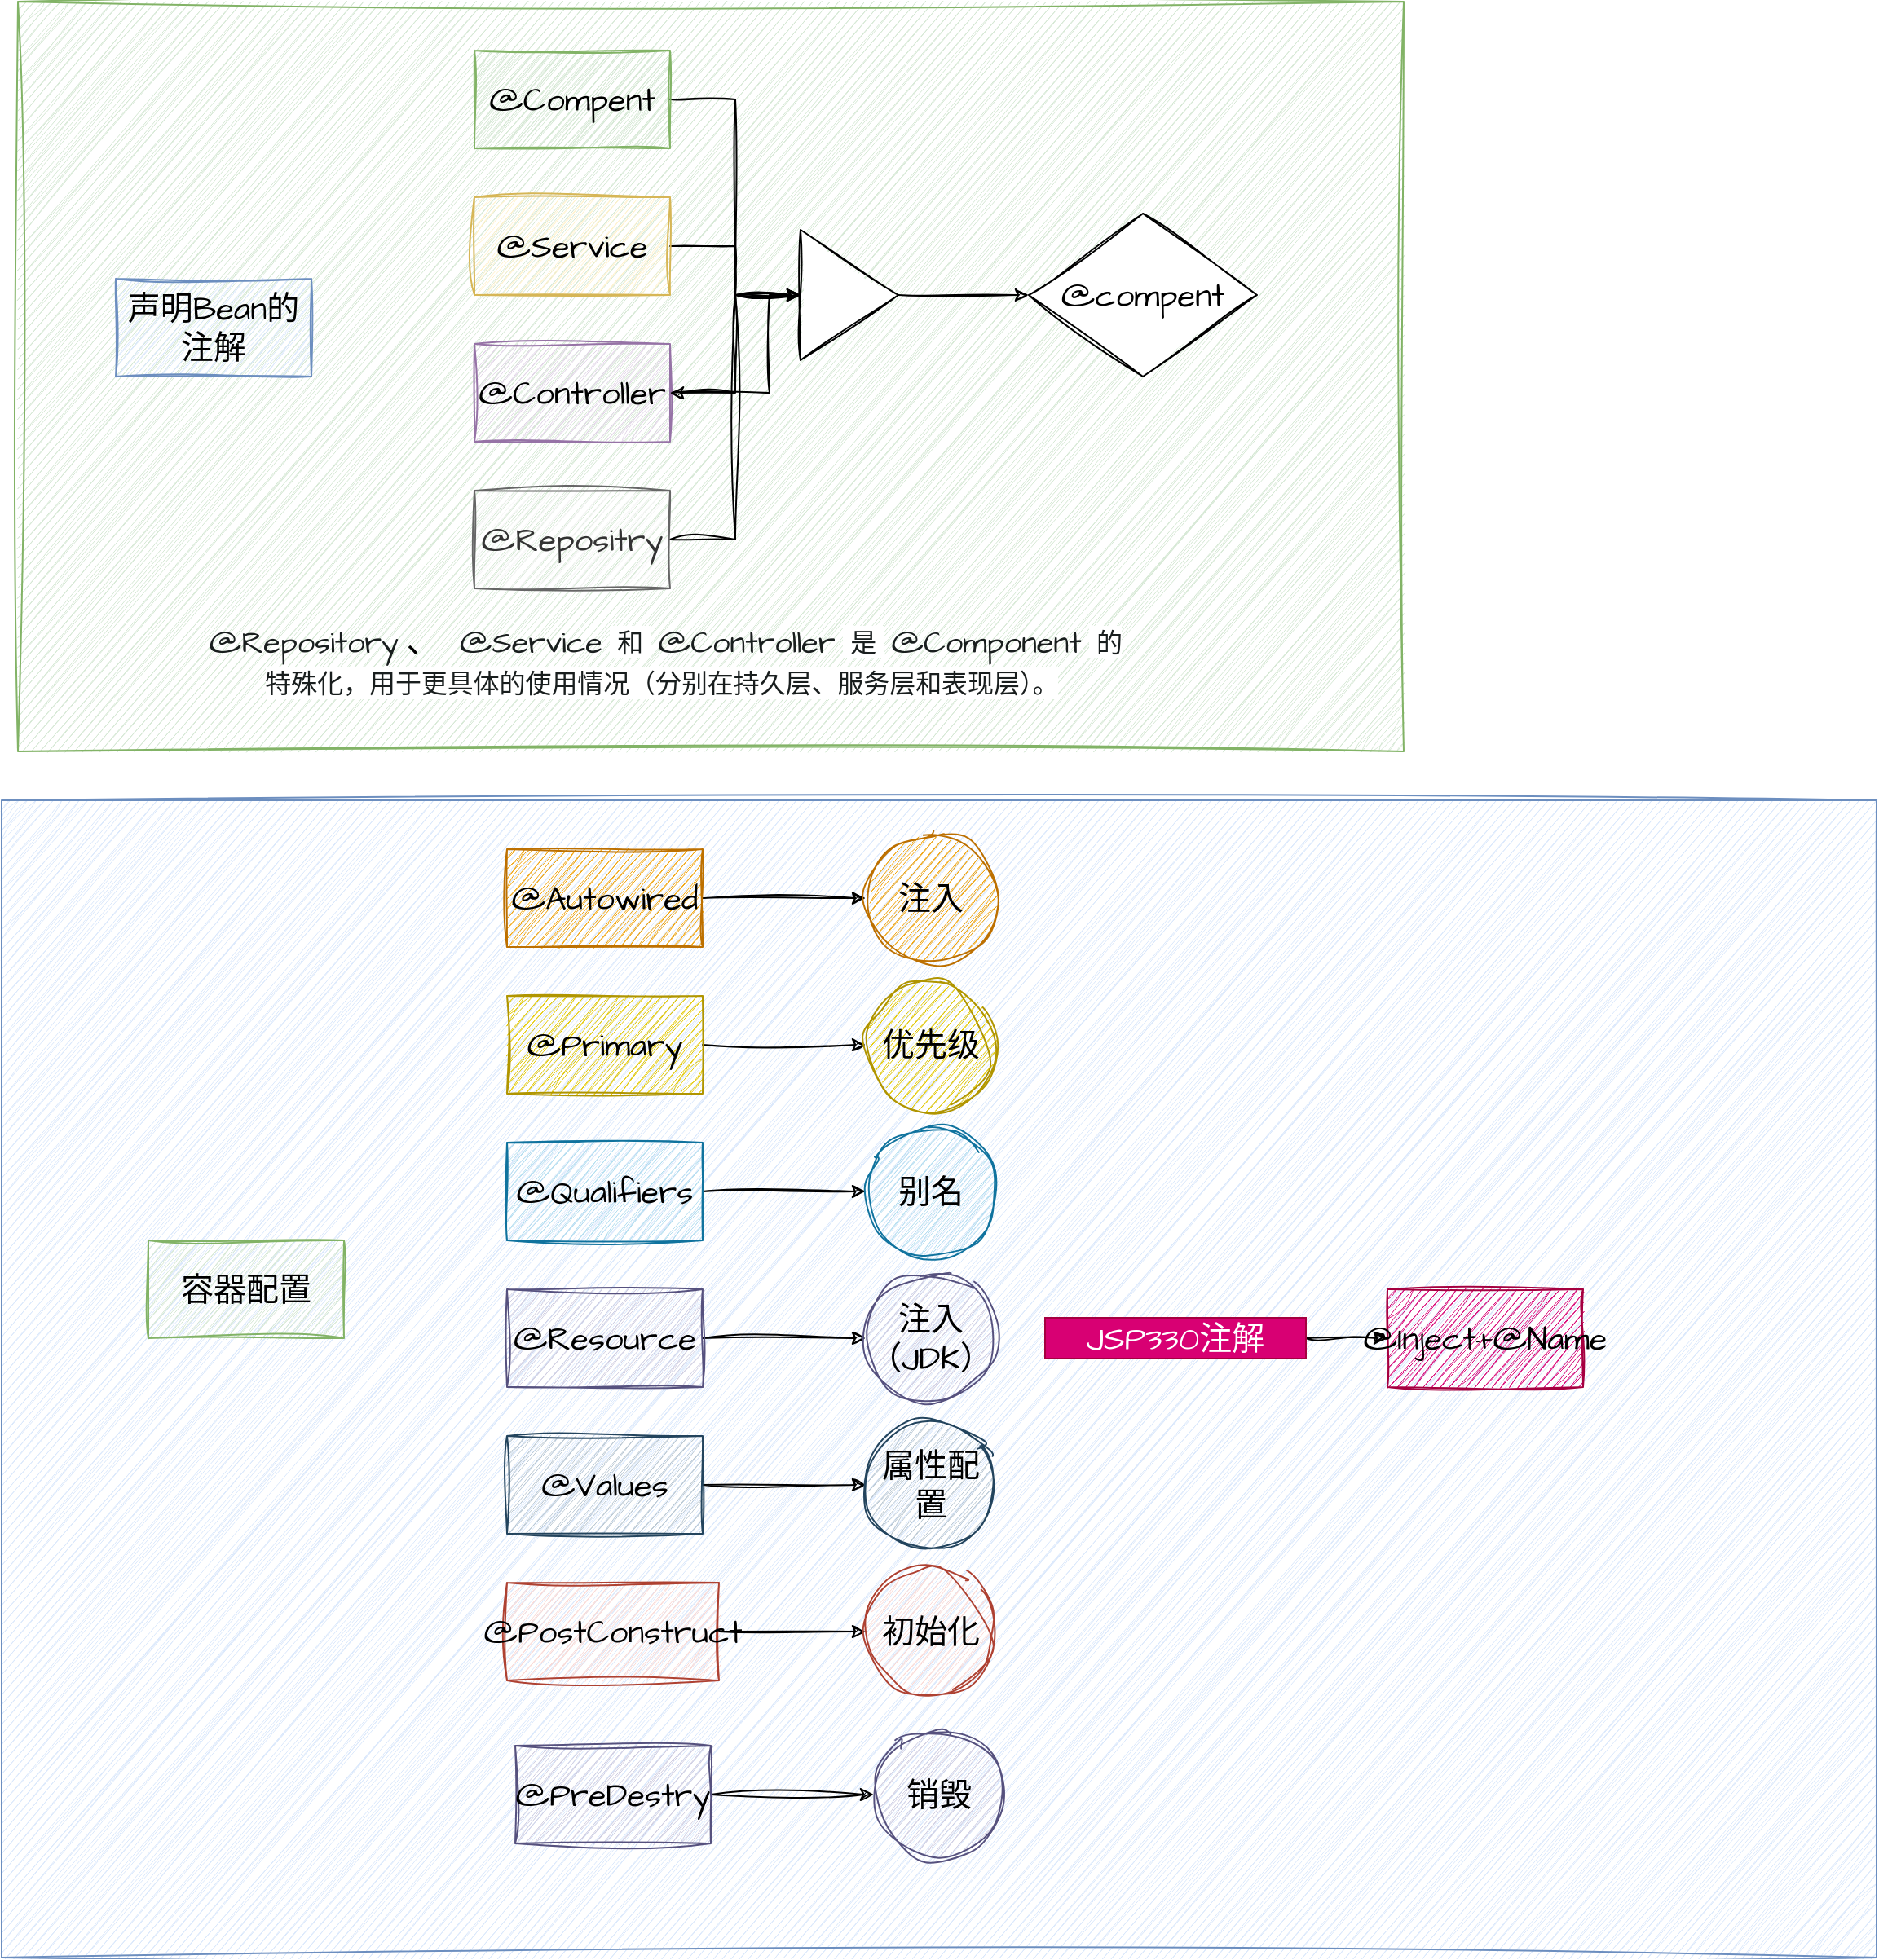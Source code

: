 <mxfile version="21.6.5" type="device">
  <diagram name="第 1 页" id="6LEPNrjMZVx6NOQOB-iE">
    <mxGraphModel dx="1863" dy="611" grid="1" gridSize="10" guides="1" tooltips="1" connect="1" arrows="1" fold="1" page="1" pageScale="1" pageWidth="827" pageHeight="1169" math="0" shadow="0">
      <root>
        <mxCell id="0" />
        <mxCell id="1" parent="0" />
        <mxCell id="CXOw-3Ry0kejOLB8VInK-52" value="" style="rounded=0;whiteSpace=wrap;html=1;sketch=1;hachureGap=4;jiggle=2;curveFitting=1;fontFamily=Architects Daughter;fontSource=https%3A%2F%2Ffonts.googleapis.com%2Fcss%3Ffamily%3DArchitects%2BDaughter;fontSize=20;fillColor=#dae8fc;strokeColor=#6c8ebf;" vertex="1" parent="1">
          <mxGeometry x="-50" y="510" width="1150" height="710" as="geometry" />
        </mxCell>
        <mxCell id="CXOw-3Ry0kejOLB8VInK-17" value="" style="rounded=0;whiteSpace=wrap;html=1;sketch=1;hachureGap=4;jiggle=2;curveFitting=1;fontFamily=Architects Daughter;fontSource=https%3A%2F%2Ffonts.googleapis.com%2Fcss%3Ffamily%3DArchitects%2BDaughter;fontSize=20;fillColor=#d5e8d4;strokeColor=#82b366;" vertex="1" parent="1">
          <mxGeometry x="-40" y="20" width="850" height="460" as="geometry" />
        </mxCell>
        <mxCell id="CXOw-3Ry0kejOLB8VInK-1" value="声明Bean的注解" style="rounded=0;whiteSpace=wrap;html=1;sketch=1;hachureGap=4;jiggle=2;curveFitting=1;fontFamily=Architects Daughter;fontSource=https%3A%2F%2Ffonts.googleapis.com%2Fcss%3Ffamily%3DArchitects%2BDaughter;fontSize=20;fillColor=#dae8fc;strokeColor=#6c8ebf;" vertex="1" parent="1">
          <mxGeometry x="20" y="190" width="120" height="60" as="geometry" />
        </mxCell>
        <mxCell id="CXOw-3Ry0kejOLB8VInK-9" style="edgeStyle=orthogonalEdgeStyle;rounded=0;sketch=1;hachureGap=4;jiggle=2;curveFitting=1;orthogonalLoop=1;jettySize=auto;html=1;exitX=1;exitY=0.5;exitDx=0;exitDy=0;entryX=0;entryY=0.5;entryDx=0;entryDy=0;fontFamily=Architects Daughter;fontSource=https%3A%2F%2Ffonts.googleapis.com%2Fcss%3Ffamily%3DArchitects%2BDaughter;fontSize=16;" edge="1" parent="1" source="CXOw-3Ry0kejOLB8VInK-2" target="CXOw-3Ry0kejOLB8VInK-6">
          <mxGeometry relative="1" as="geometry" />
        </mxCell>
        <mxCell id="CXOw-3Ry0kejOLB8VInK-2" value="@Compent" style="rounded=0;whiteSpace=wrap;html=1;sketch=1;hachureGap=4;jiggle=2;curveFitting=1;fontFamily=Architects Daughter;fontSource=https%3A%2F%2Ffonts.googleapis.com%2Fcss%3Ffamily%3DArchitects%2BDaughter;fontSize=20;fillColor=#d5e8d4;strokeColor=#82b366;" vertex="1" parent="1">
          <mxGeometry x="240" y="50" width="120" height="60" as="geometry" />
        </mxCell>
        <mxCell id="CXOw-3Ry0kejOLB8VInK-13" style="edgeStyle=orthogonalEdgeStyle;rounded=0;sketch=1;hachureGap=4;jiggle=2;curveFitting=1;orthogonalLoop=1;jettySize=auto;html=1;exitX=1;exitY=0.5;exitDx=0;exitDy=0;entryX=0;entryY=0.5;entryDx=0;entryDy=0;fontFamily=Architects Daughter;fontSource=https%3A%2F%2Ffonts.googleapis.com%2Fcss%3Ffamily%3DArchitects%2BDaughter;fontSize=16;" edge="1" parent="1" source="CXOw-3Ry0kejOLB8VInK-3" target="CXOw-3Ry0kejOLB8VInK-6">
          <mxGeometry relative="1" as="geometry" />
        </mxCell>
        <mxCell id="CXOw-3Ry0kejOLB8VInK-3" value="@Service" style="rounded=0;whiteSpace=wrap;html=1;sketch=1;hachureGap=4;jiggle=2;curveFitting=1;fontFamily=Architects Daughter;fontSource=https%3A%2F%2Ffonts.googleapis.com%2Fcss%3Ffamily%3DArchitects%2BDaughter;fontSize=20;fillColor=#fff2cc;strokeColor=#d6b656;" vertex="1" parent="1">
          <mxGeometry x="240" y="140" width="120" height="60" as="geometry" />
        </mxCell>
        <mxCell id="CXOw-3Ry0kejOLB8VInK-14" style="edgeStyle=orthogonalEdgeStyle;rounded=0;sketch=1;hachureGap=4;jiggle=2;curveFitting=1;orthogonalLoop=1;jettySize=auto;html=1;exitX=1;exitY=0.5;exitDx=0;exitDy=0;fontFamily=Architects Daughter;fontSource=https%3A%2F%2Ffonts.googleapis.com%2Fcss%3Ffamily%3DArchitects%2BDaughter;fontSize=16;entryX=0;entryY=0.5;entryDx=0;entryDy=0;" edge="1" parent="1" source="CXOw-3Ry0kejOLB8VInK-4" target="CXOw-3Ry0kejOLB8VInK-6">
          <mxGeometry relative="1" as="geometry">
            <mxPoint x="420" y="200" as="targetPoint" />
            <Array as="points">
              <mxPoint x="421" y="260" />
              <mxPoint x="421" y="200" />
            </Array>
          </mxGeometry>
        </mxCell>
        <mxCell id="CXOw-3Ry0kejOLB8VInK-4" value="@Controller" style="rounded=0;whiteSpace=wrap;html=1;sketch=1;hachureGap=4;jiggle=2;curveFitting=1;fontFamily=Architects Daughter;fontSource=https%3A%2F%2Ffonts.googleapis.com%2Fcss%3Ffamily%3DArchitects%2BDaughter;fontSize=20;fillColor=#e1d5e7;strokeColor=#9673a6;" vertex="1" parent="1">
          <mxGeometry x="240" y="230" width="120" height="60" as="geometry" />
        </mxCell>
        <mxCell id="CXOw-3Ry0kejOLB8VInK-15" style="edgeStyle=orthogonalEdgeStyle;rounded=0;sketch=1;hachureGap=4;jiggle=2;curveFitting=1;orthogonalLoop=1;jettySize=auto;html=1;entryX=0;entryY=0.5;entryDx=0;entryDy=0;fontFamily=Architects Daughter;fontSource=https%3A%2F%2Ffonts.googleapis.com%2Fcss%3Ffamily%3DArchitects%2BDaughter;fontSize=16;" edge="1" parent="1" source="CXOw-3Ry0kejOLB8VInK-5" target="CXOw-3Ry0kejOLB8VInK-6">
          <mxGeometry relative="1" as="geometry" />
        </mxCell>
        <mxCell id="CXOw-3Ry0kejOLB8VInK-5" value="@Repositry" style="rounded=0;whiteSpace=wrap;html=1;sketch=1;hachureGap=4;jiggle=2;curveFitting=1;fontFamily=Architects Daughter;fontSource=https%3A%2F%2Ffonts.googleapis.com%2Fcss%3Ffamily%3DArchitects%2BDaughter;fontSize=20;fillColor=#f5f5f5;fontColor=#333333;strokeColor=#666666;" vertex="1" parent="1">
          <mxGeometry x="240" y="320" width="120" height="60" as="geometry" />
        </mxCell>
        <mxCell id="CXOw-3Ry0kejOLB8VInK-8" value="" style="edgeStyle=orthogonalEdgeStyle;rounded=0;sketch=1;hachureGap=4;jiggle=2;curveFitting=1;orthogonalLoop=1;jettySize=auto;html=1;fontFamily=Architects Daughter;fontSource=https%3A%2F%2Ffonts.googleapis.com%2Fcss%3Ffamily%3DArchitects%2BDaughter;fontSize=16;" edge="1" parent="1" source="CXOw-3Ry0kejOLB8VInK-6" target="CXOw-3Ry0kejOLB8VInK-7">
          <mxGeometry relative="1" as="geometry" />
        </mxCell>
        <mxCell id="CXOw-3Ry0kejOLB8VInK-16" value="" style="edgeStyle=orthogonalEdgeStyle;rounded=0;sketch=1;hachureGap=4;jiggle=2;curveFitting=1;orthogonalLoop=1;jettySize=auto;html=1;fontFamily=Architects Daughter;fontSource=https%3A%2F%2Ffonts.googleapis.com%2Fcss%3Ffamily%3DArchitects%2BDaughter;fontSize=16;" edge="1" parent="1" source="CXOw-3Ry0kejOLB8VInK-6" target="CXOw-3Ry0kejOLB8VInK-4">
          <mxGeometry relative="1" as="geometry" />
        </mxCell>
        <mxCell id="CXOw-3Ry0kejOLB8VInK-6" value="" style="triangle;whiteSpace=wrap;html=1;sketch=1;hachureGap=4;jiggle=2;curveFitting=1;fontFamily=Architects Daughter;fontSource=https%3A%2F%2Ffonts.googleapis.com%2Fcss%3Ffamily%3DArchitects%2BDaughter;fontSize=20;rounded=0;" vertex="1" parent="1">
          <mxGeometry x="440" y="160" width="60" height="80" as="geometry" />
        </mxCell>
        <mxCell id="CXOw-3Ry0kejOLB8VInK-7" value="@compent" style="rhombus;whiteSpace=wrap;html=1;fontSize=20;fontFamily=Architects Daughter;sketch=1;hachureGap=4;jiggle=2;curveFitting=1;fontSource=https%3A%2F%2Ffonts.googleapis.com%2Fcss%3Ffamily%3DArchitects%2BDaughter;rounded=0;" vertex="1" parent="1">
          <mxGeometry x="580" y="150" width="140" height="100" as="geometry" />
        </mxCell>
        <mxCell id="CXOw-3Ry0kejOLB8VInK-18" value="&lt;code style=&quot;box-sizing: inherit; font-family: var(--monospace-font-family); hyphens: none; background: var(--asciidoctor-code-background); border-radius: 0.25em; color: rgb(25, 30, 30); font-size: 0.95em; padding: 0.125em 0.25em; letter-spacing: -0.044px; text-align: start;&quot;&gt;@Repository&lt;/code&gt;、&amp;nbsp;&lt;code style=&quot;box-sizing: inherit; font-family: var(--monospace-font-family); hyphens: none; background: var(--asciidoctor-code-background); border-radius: 0.25em; color: rgb(25, 30, 30); font-size: 0.95em; padding: 0.125em 0.25em; letter-spacing: -0.044px; text-align: start;&quot;&gt;@Service&lt;/code&gt;&lt;span style=&quot;color: rgb(25, 30, 30); font-family: -apple-system, BlinkMacSystemFont, &amp;quot;Segoe UI&amp;quot;, Roboto, Helvetica, Arial, sans-serif, &amp;quot;Apple Color Emoji&amp;quot;, &amp;quot;Segoe UI Emoji&amp;quot;, &amp;quot;Segoe UI Symbol&amp;quot;; font-size: 16px; letter-spacing: -0.044px; text-align: start; background-color: rgb(255, 255, 255);&quot;&gt;&amp;nbsp;和&amp;nbsp;&lt;/span&gt;&lt;code style=&quot;box-sizing: inherit; font-family: var(--monospace-font-family); hyphens: none; background: var(--asciidoctor-code-background); border-radius: 0.25em; color: rgb(25, 30, 30); font-size: 0.95em; padding: 0.125em 0.25em; letter-spacing: -0.044px; text-align: start;&quot;&gt;@Controller&lt;/code&gt;&lt;span style=&quot;color: rgb(25, 30, 30); font-family: -apple-system, BlinkMacSystemFont, &amp;quot;Segoe UI&amp;quot;, Roboto, Helvetica, Arial, sans-serif, &amp;quot;Apple Color Emoji&amp;quot;, &amp;quot;Segoe UI Emoji&amp;quot;, &amp;quot;Segoe UI Symbol&amp;quot;; font-size: 16px; letter-spacing: -0.044px; text-align: start; background-color: rgb(255, 255, 255);&quot;&gt;&amp;nbsp;是&amp;nbsp;&lt;/span&gt;&lt;code style=&quot;box-sizing: inherit; font-family: var(--monospace-font-family); hyphens: none; background: var(--asciidoctor-code-background); border-radius: 0.25em; color: rgb(25, 30, 30); font-size: 0.95em; padding: 0.125em 0.25em; letter-spacing: -0.044px; text-align: start;&quot;&gt;@Component&lt;/code&gt;&lt;span style=&quot;color: rgb(25, 30, 30); font-family: -apple-system, BlinkMacSystemFont, &amp;quot;Segoe UI&amp;quot;, Roboto, Helvetica, Arial, sans-serif, &amp;quot;Apple Color Emoji&amp;quot;, &amp;quot;Segoe UI Emoji&amp;quot;, &amp;quot;Segoe UI Symbol&amp;quot;; font-size: 16px; letter-spacing: -0.044px; text-align: start; background-color: rgb(255, 255, 255);&quot;&gt;&amp;nbsp;的特殊化，用于更具体的使用情况（分别在持久层、服务层和表现层）。&lt;/span&gt;" style="text;html=1;strokeColor=none;fillColor=none;align=center;verticalAlign=middle;whiteSpace=wrap;rounded=0;fontSize=20;fontFamily=Architects Daughter;" vertex="1" parent="1">
          <mxGeometry x="260" y="410" width="190" height="30" as="geometry" />
        </mxCell>
        <mxCell id="CXOw-3Ry0kejOLB8VInK-19" value="容器配置" style="rounded=0;whiteSpace=wrap;html=1;sketch=1;hachureGap=4;jiggle=2;curveFitting=1;fontFamily=Architects Daughter;fontSource=https%3A%2F%2Ffonts.googleapis.com%2Fcss%3Ffamily%3DArchitects%2BDaughter;fontSize=20;fillColor=#d5e8d4;strokeColor=#82b366;" vertex="1" parent="1">
          <mxGeometry x="40" y="780" width="120" height="60" as="geometry" />
        </mxCell>
        <mxCell id="CXOw-3Ry0kejOLB8VInK-28" value="" style="edgeStyle=orthogonalEdgeStyle;rounded=0;sketch=1;hachureGap=4;jiggle=2;curveFitting=1;orthogonalLoop=1;jettySize=auto;html=1;fontFamily=Architects Daughter;fontSource=https%3A%2F%2Ffonts.googleapis.com%2Fcss%3Ffamily%3DArchitects%2BDaughter;fontSize=16;" edge="1" parent="1" source="CXOw-3Ry0kejOLB8VInK-20" target="CXOw-3Ry0kejOLB8VInK-27">
          <mxGeometry relative="1" as="geometry" />
        </mxCell>
        <mxCell id="CXOw-3Ry0kejOLB8VInK-20" value="@Autowired" style="rounded=0;whiteSpace=wrap;html=1;sketch=1;hachureGap=4;jiggle=2;curveFitting=1;fontFamily=Architects Daughter;fontSource=https%3A%2F%2Ffonts.googleapis.com%2Fcss%3Ffamily%3DArchitects%2BDaughter;fontSize=20;fillColor=#f0a30a;fontColor=#000000;strokeColor=#BD7000;" vertex="1" parent="1">
          <mxGeometry x="260" y="540" width="120" height="60" as="geometry" />
        </mxCell>
        <mxCell id="CXOw-3Ry0kejOLB8VInK-32" value="" style="edgeStyle=orthogonalEdgeStyle;rounded=0;sketch=1;hachureGap=4;jiggle=2;curveFitting=1;orthogonalLoop=1;jettySize=auto;html=1;fontFamily=Architects Daughter;fontSource=https%3A%2F%2Ffonts.googleapis.com%2Fcss%3Ffamily%3DArchitects%2BDaughter;fontSize=16;" edge="1" parent="1" source="CXOw-3Ry0kejOLB8VInK-21" target="CXOw-3Ry0kejOLB8VInK-31">
          <mxGeometry relative="1" as="geometry" />
        </mxCell>
        <mxCell id="CXOw-3Ry0kejOLB8VInK-21" value="@Primary" style="rounded=0;whiteSpace=wrap;html=1;sketch=1;hachureGap=4;jiggle=2;curveFitting=1;fontFamily=Architects Daughter;fontSource=https%3A%2F%2Ffonts.googleapis.com%2Fcss%3Ffamily%3DArchitects%2BDaughter;fontSize=20;fillColor=#e3c800;fontColor=#000000;strokeColor=#B09500;" vertex="1" parent="1">
          <mxGeometry x="260" y="630" width="120" height="60" as="geometry" />
        </mxCell>
        <mxCell id="CXOw-3Ry0kejOLB8VInK-34" value="" style="edgeStyle=orthogonalEdgeStyle;rounded=0;sketch=1;hachureGap=4;jiggle=2;curveFitting=1;orthogonalLoop=1;jettySize=auto;html=1;fontFamily=Architects Daughter;fontSource=https%3A%2F%2Ffonts.googleapis.com%2Fcss%3Ffamily%3DArchitects%2BDaughter;fontSize=16;" edge="1" parent="1" source="CXOw-3Ry0kejOLB8VInK-22" target="CXOw-3Ry0kejOLB8VInK-33">
          <mxGeometry relative="1" as="geometry" />
        </mxCell>
        <mxCell id="CXOw-3Ry0kejOLB8VInK-22" value="@Qualifiers" style="rounded=0;whiteSpace=wrap;html=1;sketch=1;hachureGap=4;jiggle=2;curveFitting=1;fontFamily=Architects Daughter;fontSource=https%3A%2F%2Ffonts.googleapis.com%2Fcss%3Ffamily%3DArchitects%2BDaughter;fontSize=20;fillColor=#b1ddf0;strokeColor=#10739e;" vertex="1" parent="1">
          <mxGeometry x="260" y="720" width="120" height="60" as="geometry" />
        </mxCell>
        <mxCell id="CXOw-3Ry0kejOLB8VInK-38" value="" style="edgeStyle=orthogonalEdgeStyle;rounded=0;sketch=1;hachureGap=4;jiggle=2;curveFitting=1;orthogonalLoop=1;jettySize=auto;html=1;fontFamily=Architects Daughter;fontSource=https%3A%2F%2Ffonts.googleapis.com%2Fcss%3Ffamily%3DArchitects%2BDaughter;fontSize=16;" edge="1" parent="1" source="CXOw-3Ry0kejOLB8VInK-23" target="CXOw-3Ry0kejOLB8VInK-37">
          <mxGeometry relative="1" as="geometry" />
        </mxCell>
        <mxCell id="CXOw-3Ry0kejOLB8VInK-23" value="@Resource" style="rounded=0;whiteSpace=wrap;html=1;sketch=1;hachureGap=4;jiggle=2;curveFitting=1;fontFamily=Architects Daughter;fontSource=https%3A%2F%2Ffonts.googleapis.com%2Fcss%3Ffamily%3DArchitects%2BDaughter;fontSize=20;fillColor=#d0cee2;strokeColor=#56517e;" vertex="1" parent="1">
          <mxGeometry x="260" y="810" width="120" height="60" as="geometry" />
        </mxCell>
        <mxCell id="CXOw-3Ry0kejOLB8VInK-42" value="" style="edgeStyle=orthogonalEdgeStyle;rounded=0;sketch=1;hachureGap=4;jiggle=2;curveFitting=1;orthogonalLoop=1;jettySize=auto;html=1;fontFamily=Architects Daughter;fontSource=https%3A%2F%2Ffonts.googleapis.com%2Fcss%3Ffamily%3DArchitects%2BDaughter;fontSize=16;" edge="1" parent="1" source="CXOw-3Ry0kejOLB8VInK-24" target="CXOw-3Ry0kejOLB8VInK-41">
          <mxGeometry relative="1" as="geometry" />
        </mxCell>
        <mxCell id="CXOw-3Ry0kejOLB8VInK-24" value="@Values" style="rounded=0;whiteSpace=wrap;html=1;sketch=1;hachureGap=4;jiggle=2;curveFitting=1;fontFamily=Architects Daughter;fontSource=https%3A%2F%2Ffonts.googleapis.com%2Fcss%3Ffamily%3DArchitects%2BDaughter;fontSize=20;fillColor=#bac8d3;strokeColor=#23445d;" vertex="1" parent="1">
          <mxGeometry x="260" y="900" width="120" height="60" as="geometry" />
        </mxCell>
        <mxCell id="CXOw-3Ry0kejOLB8VInK-46" value="" style="edgeStyle=orthogonalEdgeStyle;rounded=0;sketch=1;hachureGap=4;jiggle=2;curveFitting=1;orthogonalLoop=1;jettySize=auto;html=1;fontFamily=Architects Daughter;fontSource=https%3A%2F%2Ffonts.googleapis.com%2Fcss%3Ffamily%3DArchitects%2BDaughter;fontSize=16;" edge="1" parent="1" source="CXOw-3Ry0kejOLB8VInK-25" target="CXOw-3Ry0kejOLB8VInK-45">
          <mxGeometry relative="1" as="geometry" />
        </mxCell>
        <mxCell id="CXOw-3Ry0kejOLB8VInK-25" value="@PostConstruct" style="rounded=0;whiteSpace=wrap;html=1;sketch=1;hachureGap=4;jiggle=2;curveFitting=1;fontFamily=Architects Daughter;fontSource=https%3A%2F%2Ffonts.googleapis.com%2Fcss%3Ffamily%3DArchitects%2BDaughter;fontSize=20;fillColor=#fad9d5;strokeColor=#ae4132;" vertex="1" parent="1">
          <mxGeometry x="260" y="990" width="130" height="60" as="geometry" />
        </mxCell>
        <mxCell id="CXOw-3Ry0kejOLB8VInK-48" value="" style="edgeStyle=orthogonalEdgeStyle;rounded=0;sketch=1;hachureGap=4;jiggle=2;curveFitting=1;orthogonalLoop=1;jettySize=auto;html=1;fontFamily=Architects Daughter;fontSource=https%3A%2F%2Ffonts.googleapis.com%2Fcss%3Ffamily%3DArchitects%2BDaughter;fontSize=16;" edge="1" parent="1" source="CXOw-3Ry0kejOLB8VInK-26" target="CXOw-3Ry0kejOLB8VInK-47">
          <mxGeometry relative="1" as="geometry" />
        </mxCell>
        <mxCell id="CXOw-3Ry0kejOLB8VInK-26" value="@PreDestry" style="rounded=0;whiteSpace=wrap;html=1;sketch=1;hachureGap=4;jiggle=2;curveFitting=1;fontFamily=Architects Daughter;fontSource=https%3A%2F%2Ffonts.googleapis.com%2Fcss%3Ffamily%3DArchitects%2BDaughter;fontSize=20;fillColor=#d0cee2;strokeColor=#56517e;" vertex="1" parent="1">
          <mxGeometry x="265" y="1090" width="120" height="60" as="geometry" />
        </mxCell>
        <mxCell id="CXOw-3Ry0kejOLB8VInK-27" value="注入" style="ellipse;whiteSpace=wrap;html=1;fontSize=20;fontFamily=Architects Daughter;fillColor=#f0a30a;strokeColor=#BD7000;fontColor=#000000;rounded=0;sketch=1;hachureGap=4;jiggle=2;curveFitting=1;fontSource=https%3A%2F%2Ffonts.googleapis.com%2Fcss%3Ffamily%3DArchitects%2BDaughter;" vertex="1" parent="1">
          <mxGeometry x="480" y="530" width="80" height="80" as="geometry" />
        </mxCell>
        <mxCell id="CXOw-3Ry0kejOLB8VInK-31" value="优先级" style="ellipse;whiteSpace=wrap;html=1;fontSize=20;fontFamily=Architects Daughter;fillColor=#e3c800;strokeColor=#B09500;fontColor=#000000;rounded=0;sketch=1;hachureGap=4;jiggle=2;curveFitting=1;fontSource=https%3A%2F%2Ffonts.googleapis.com%2Fcss%3Ffamily%3DArchitects%2BDaughter;" vertex="1" parent="1">
          <mxGeometry x="480" y="620" width="80" height="80" as="geometry" />
        </mxCell>
        <mxCell id="CXOw-3Ry0kejOLB8VInK-33" value="别名" style="ellipse;whiteSpace=wrap;html=1;fontSize=20;fontFamily=Architects Daughter;fillColor=#b1ddf0;strokeColor=#10739e;rounded=0;sketch=1;hachureGap=4;jiggle=2;curveFitting=1;fontSource=https%3A%2F%2Ffonts.googleapis.com%2Fcss%3Ffamily%3DArchitects%2BDaughter;" vertex="1" parent="1">
          <mxGeometry x="480" y="710" width="80" height="80" as="geometry" />
        </mxCell>
        <mxCell id="CXOw-3Ry0kejOLB8VInK-37" value="注入（JDK）" style="ellipse;whiteSpace=wrap;html=1;fontSize=20;fontFamily=Architects Daughter;fillColor=#d0cee2;strokeColor=#56517e;rounded=0;sketch=1;hachureGap=4;jiggle=2;curveFitting=1;fontSource=https%3A%2F%2Ffonts.googleapis.com%2Fcss%3Ffamily%3DArchitects%2BDaughter;" vertex="1" parent="1">
          <mxGeometry x="480" y="800" width="80" height="80" as="geometry" />
        </mxCell>
        <mxCell id="CXOw-3Ry0kejOLB8VInK-41" value="属性配置" style="ellipse;whiteSpace=wrap;html=1;fontSize=20;fontFamily=Architects Daughter;fillColor=#bac8d3;strokeColor=#23445d;rounded=0;sketch=1;hachureGap=4;jiggle=2;curveFitting=1;fontSource=https%3A%2F%2Ffonts.googleapis.com%2Fcss%3Ffamily%3DArchitects%2BDaughter;" vertex="1" parent="1">
          <mxGeometry x="480" y="890" width="80" height="80" as="geometry" />
        </mxCell>
        <mxCell id="CXOw-3Ry0kejOLB8VInK-45" value="初始化" style="ellipse;whiteSpace=wrap;html=1;fontSize=20;fontFamily=Architects Daughter;fillColor=#fad9d5;strokeColor=#ae4132;rounded=0;sketch=1;hachureGap=4;jiggle=2;curveFitting=1;fontSource=https%3A%2F%2Ffonts.googleapis.com%2Fcss%3Ffamily%3DArchitects%2BDaughter;" vertex="1" parent="1">
          <mxGeometry x="480" y="980" width="80" height="80" as="geometry" />
        </mxCell>
        <mxCell id="CXOw-3Ry0kejOLB8VInK-47" value="销毁" style="ellipse;whiteSpace=wrap;html=1;fontSize=20;fontFamily=Architects Daughter;fillColor=#d0cee2;strokeColor=#56517e;rounded=0;sketch=1;hachureGap=4;jiggle=2;curveFitting=1;fontSource=https%3A%2F%2Ffonts.googleapis.com%2Fcss%3Ffamily%3DArchitects%2BDaughter;" vertex="1" parent="1">
          <mxGeometry x="485" y="1080" width="80" height="80" as="geometry" />
        </mxCell>
        <mxCell id="CXOw-3Ry0kejOLB8VInK-51" value="" style="edgeStyle=orthogonalEdgeStyle;rounded=0;sketch=1;hachureGap=4;jiggle=2;curveFitting=1;orthogonalLoop=1;jettySize=auto;html=1;fontFamily=Architects Daughter;fontSource=https%3A%2F%2Ffonts.googleapis.com%2Fcss%3Ffamily%3DArchitects%2BDaughter;fontSize=16;" edge="1" parent="1" source="CXOw-3Ry0kejOLB8VInK-49" target="CXOw-3Ry0kejOLB8VInK-50">
          <mxGeometry relative="1" as="geometry" />
        </mxCell>
        <mxCell id="CXOw-3Ry0kejOLB8VInK-49" value="JSP330注解" style="text;html=1;strokeColor=#A50040;fillColor=#d80073;align=center;verticalAlign=middle;whiteSpace=wrap;rounded=0;fontSize=20;fontFamily=Architects Daughter;fontColor=#ffffff;" vertex="1" parent="1">
          <mxGeometry x="590" y="827.5" width="160" height="25" as="geometry" />
        </mxCell>
        <mxCell id="CXOw-3Ry0kejOLB8VInK-50" value="&lt;font color=&quot;#000000&quot;&gt;@Inject+@Name&lt;/font&gt;" style="whiteSpace=wrap;html=1;fontSize=20;fontFamily=Architects Daughter;fillColor=#d80073;strokeColor=#A50040;fontColor=#ffffff;gradientColor=none;rounded=0;sketch=1;hachureGap=4;jiggle=2;curveFitting=1;fontSource=https%3A%2F%2Ffonts.googleapis.com%2Fcss%3Ffamily%3DArchitects%2BDaughter;" vertex="1" parent="1">
          <mxGeometry x="800" y="810" width="120" height="60" as="geometry" />
        </mxCell>
      </root>
    </mxGraphModel>
  </diagram>
</mxfile>
